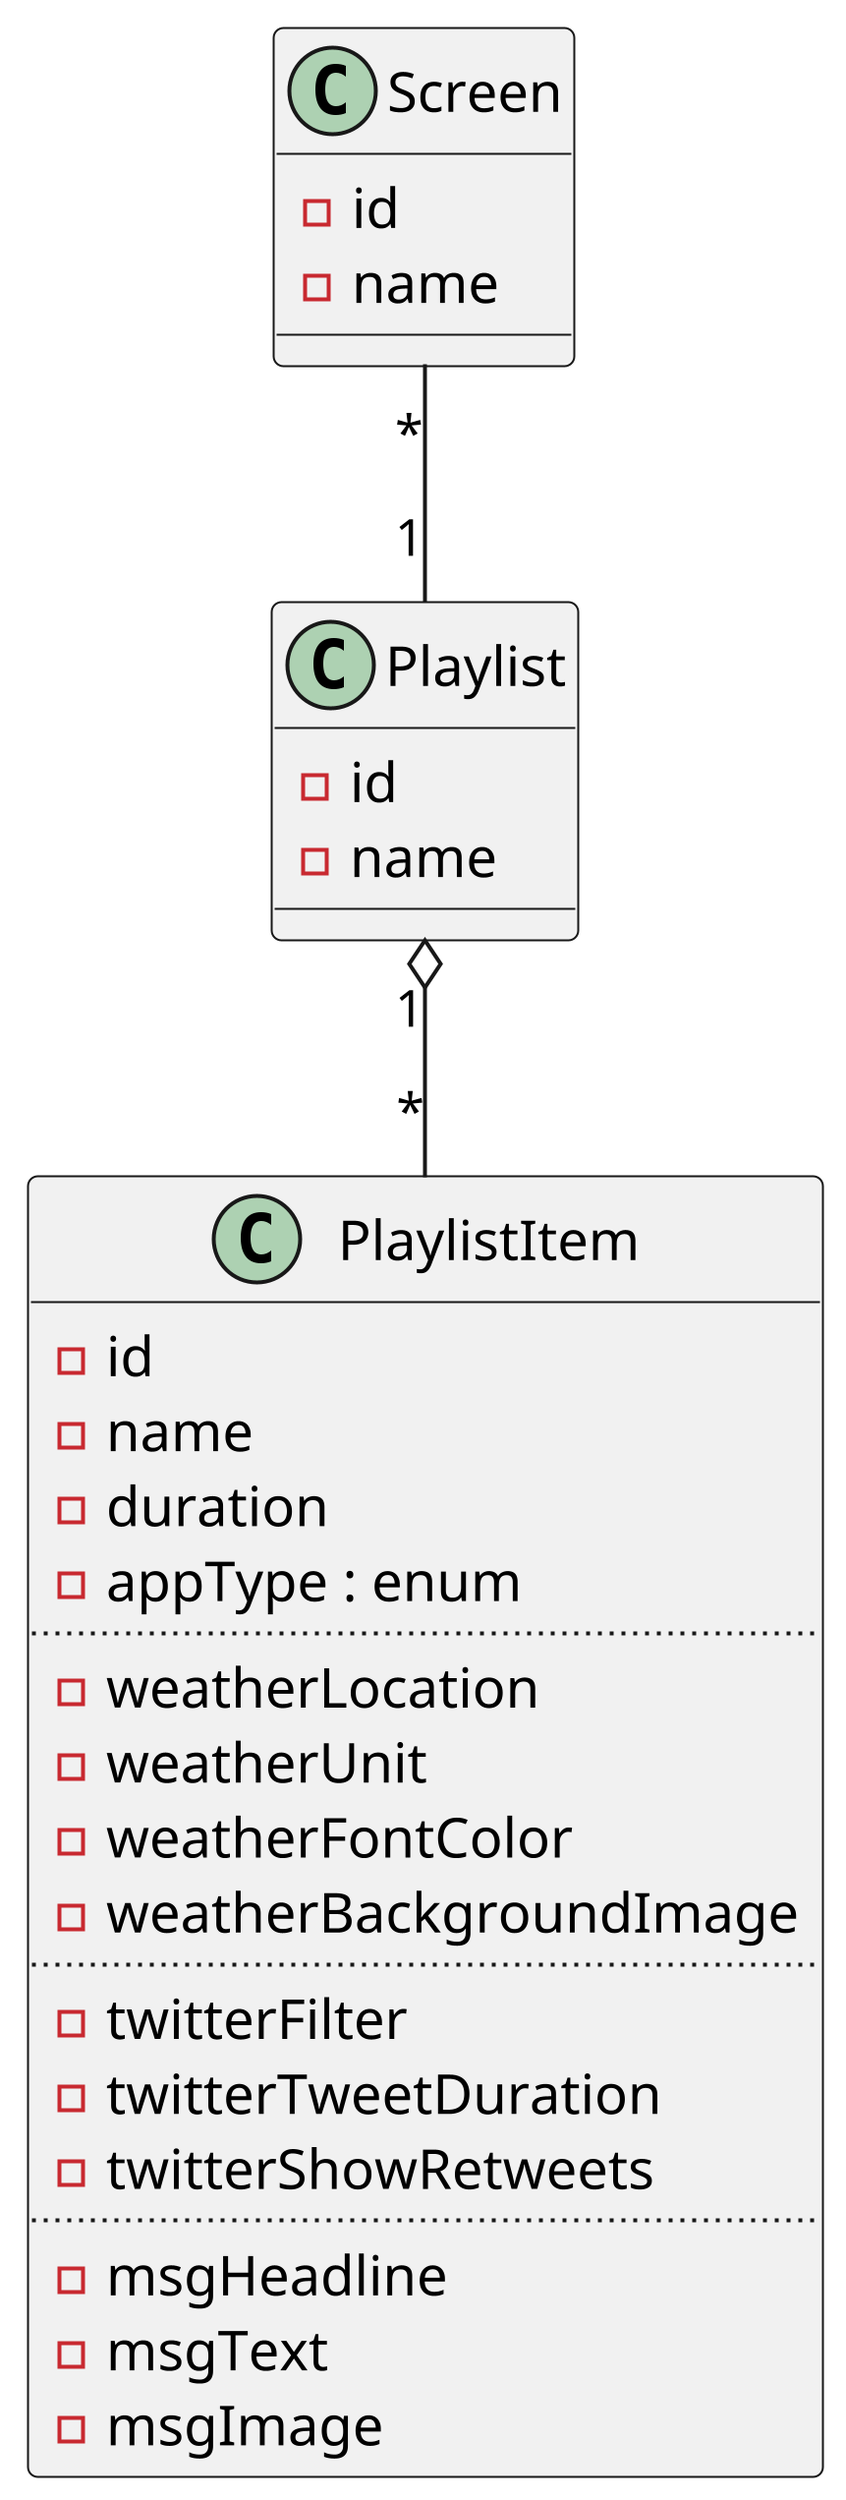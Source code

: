 @startuml
scale 1000 width

class Screen {
	- id
	- name
}

Screen "*" -- "1" Playlist

class Playlist {
	- id
	- name
}

Playlist "1" o-- "*" PlaylistItem

class PlaylistItem {
	- id
	- name
	- duration
	- appType : enum
	..
	- weatherLocation
	- weatherUnit
	- weatherFontColor
	- weatherBackgroundImage
	..
	- twitterFilter
	- twitterTweetDuration
	- twitterShowRetweets
	..
	- msgHeadline
	- msgText
	- msgImage
}

@enduml